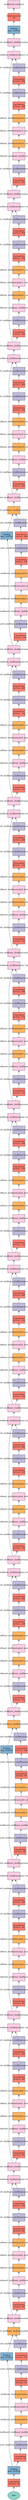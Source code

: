 digraph plot {
	data [label=data fillcolor="#8dd3c7" fixedsize=true height=0.8034 shape=oval style=filled width=1.3]
	shufflenet0_shufflenet_conv0_fwd [label="Convolution\n3x3/2x2, 24" fillcolor="#fb8072" fixedsize=true height=0.8034 shape=box style=filled width=1.3]
	shufflenet0_shufflenet_pool0_fwd [label="Pooling\nmax, 3x3/2x2" fillcolor="#80b1d3" fixedsize=true height=0.8034 shape=box style=filled width=1.3]
	shufflenet0_shufflenet_shufflenetunitb0_pool0_fwd [label="Pooling\navg, 3x3/2x2" fillcolor="#80b1d3" fixedsize=true height=0.8034 shape=box style=filled width=1.3]
	shufflenet0_shufflenet_shufflenetunitb0_conv0_fwd [label="Convolution\n1x1/1x1, 54" fillcolor="#fb8072" fixedsize=true height=0.8034 shape=box style=filled width=1.3]
	shufflenet0_shufflenet_shufflenetunitb0_batchnorm0_fwd [label=shufflenet0_shufflenet_shufflenetunitb0_batchnorm0_fwd fillcolor="#bebada" fixedsize=true height=0.8034 shape=box style=filled width=1.3]
	shufflenet0_shufflenet_shufflenetunitb0_relu0 [label=shufflenet0_shufflenet_shufflenetunitb0_relu0 fillcolor="#fccde5" fixedsize=true height=0.8034 shape=box style=filled width=1.3]
	shufflenet0_shufflenet_shufflenetunitb0_shuffle_channels0_reshape0 [label=shufflenet0_shufflenet_shufflenetunitb0_shuffle_channels0_reshape0 fillcolor="#fdb462" fixedsize=true height=0.8034 shape=box style=filled width=1.3]
	shufflenet0_shufflenet_shufflenetunitb0_shuffle_channels0_swapaxes0 [label=shufflenet0_shufflenet_shufflenetunitb0_shuffle_channels0_swapaxes0 fillcolor="#fccde5" fixedsize=true height=0.8034 shape=box style=filled width=1.3]
	shufflenet0_shufflenet_shufflenetunitb0_shuffle_channels0_reshape1 [label=shufflenet0_shufflenet_shufflenetunitb0_shuffle_channels0_reshape1 fillcolor="#fdb462" fixedsize=true height=0.8034 shape=box style=filled width=1.3]
	shufflenet0_shufflenet_shufflenetunitb0_conv1_fwd [label="Convolution\n3x3/2x2, 54" fillcolor="#fb8072" fixedsize=true height=0.8034 shape=box style=filled width=1.3]
	shufflenet0_shufflenet_shufflenetunitb0_batchnorm1_fwd [label=shufflenet0_shufflenet_shufflenetunitb0_batchnorm1_fwd fillcolor="#bebada" fixedsize=true height=0.8034 shape=box style=filled width=1.3]
	shufflenet0_shufflenet_shufflenetunitb0_conv2_fwd [label="Convolution\n1x1/1x1, 216" fillcolor="#fb8072" fixedsize=true height=0.8034 shape=box style=filled width=1.3]
	shufflenet0_shufflenet_shufflenetunitb0_batchnorm2_fwd [label=shufflenet0_shufflenet_shufflenetunitb0_batchnorm2_fwd fillcolor="#bebada" fixedsize=true height=0.8034 shape=box style=filled width=1.3]
	shufflenet0_shufflenet_shufflenetunitb0_concat0 [label=shufflenet0_shufflenet_shufflenetunitb0_concat0 fillcolor="#fdb462" fixedsize=true height=0.8034 shape=box style=filled width=1.3]
	shufflenet0_shufflenet_shufflenetunitb0_relu1 [label=shufflenet0_shufflenet_shufflenetunitb0_relu1 fillcolor="#fccde5" fixedsize=true height=0.8034 shape=box style=filled width=1.3]
	shufflenet0_shufflenet_shufflenetunita0_conv0_fwd [label="Convolution\n1x1/1x1, 60" fillcolor="#fb8072" fixedsize=true height=0.8034 shape=box style=filled width=1.3]
	shufflenet0_shufflenet_shufflenetunita0_batchnorm0_fwd [label=shufflenet0_shufflenet_shufflenetunita0_batchnorm0_fwd fillcolor="#bebada" fixedsize=true height=0.8034 shape=box style=filled width=1.3]
	shufflenet0_shufflenet_shufflenetunita0_relu0 [label=shufflenet0_shufflenet_shufflenetunita0_relu0 fillcolor="#fccde5" fixedsize=true height=0.8034 shape=box style=filled width=1.3]
	shufflenet0_shufflenet_shufflenetunita0_shuffle_channels0_reshape0 [label=shufflenet0_shufflenet_shufflenetunita0_shuffle_channels0_reshape0 fillcolor="#fdb462" fixedsize=true height=0.8034 shape=box style=filled width=1.3]
	shufflenet0_shufflenet_shufflenetunita0_shuffle_channels0_swapaxes0 [label=shufflenet0_shufflenet_shufflenetunita0_shuffle_channels0_swapaxes0 fillcolor="#fccde5" fixedsize=true height=0.8034 shape=box style=filled width=1.3]
	shufflenet0_shufflenet_shufflenetunita0_shuffle_channels0_reshape1 [label=shufflenet0_shufflenet_shufflenetunita0_shuffle_channels0_reshape1 fillcolor="#fdb462" fixedsize=true height=0.8034 shape=box style=filled width=1.3]
	shufflenet0_shufflenet_shufflenetunita0_conv1_fwd [label="Convolution\n3x3/1x1, 60" fillcolor="#fb8072" fixedsize=true height=0.8034 shape=box style=filled width=1.3]
	shufflenet0_shufflenet_shufflenetunita0_batchnorm1_fwd [label=shufflenet0_shufflenet_shufflenetunita0_batchnorm1_fwd fillcolor="#bebada" fixedsize=true height=0.8034 shape=box style=filled width=1.3]
	shufflenet0_shufflenet_shufflenetunita0_conv2_fwd [label="Convolution\n1x1/1x1, 240" fillcolor="#fb8072" fixedsize=true height=0.8034 shape=box style=filled width=1.3]
	shufflenet0_shufflenet_shufflenetunita0_batchnorm2_fwd [label=shufflenet0_shufflenet_shufflenetunita0_batchnorm2_fwd fillcolor="#bebada" fixedsize=true height=0.8034 shape=box style=filled width=1.3]
	shufflenet0_shufflenet_shufflenetunita0_elemwise_add0 [label=shufflenet0_shufflenet_shufflenetunita0_elemwise_add0 fillcolor="#fccde5" fixedsize=true height=0.8034 shape=box style=filled width=1.3]
	shufflenet0_shufflenet_shufflenetunita0_relu1 [label=shufflenet0_shufflenet_shufflenetunita0_relu1 fillcolor="#fccde5" fixedsize=true height=0.8034 shape=box style=filled width=1.3]
	shufflenet0_shufflenet_shufflenetunita1_conv0_fwd [label="Convolution\n1x1/1x1, 60" fillcolor="#fb8072" fixedsize=true height=0.8034 shape=box style=filled width=1.3]
	shufflenet0_shufflenet_shufflenetunita1_batchnorm0_fwd [label=shufflenet0_shufflenet_shufflenetunita1_batchnorm0_fwd fillcolor="#bebada" fixedsize=true height=0.8034 shape=box style=filled width=1.3]
	shufflenet0_shufflenet_shufflenetunita1_relu0 [label=shufflenet0_shufflenet_shufflenetunita1_relu0 fillcolor="#fccde5" fixedsize=true height=0.8034 shape=box style=filled width=1.3]
	shufflenet0_shufflenet_shufflenetunita1_shuffle_channels0_reshape0 [label=shufflenet0_shufflenet_shufflenetunita1_shuffle_channels0_reshape0 fillcolor="#fdb462" fixedsize=true height=0.8034 shape=box style=filled width=1.3]
	shufflenet0_shufflenet_shufflenetunita1_shuffle_channels0_swapaxes0 [label=shufflenet0_shufflenet_shufflenetunita1_shuffle_channels0_swapaxes0 fillcolor="#fccde5" fixedsize=true height=0.8034 shape=box style=filled width=1.3]
	shufflenet0_shufflenet_shufflenetunita1_shuffle_channels0_reshape1 [label=shufflenet0_shufflenet_shufflenetunita1_shuffle_channels0_reshape1 fillcolor="#fdb462" fixedsize=true height=0.8034 shape=box style=filled width=1.3]
	shufflenet0_shufflenet_shufflenetunita1_conv1_fwd [label="Convolution\n3x3/1x1, 60" fillcolor="#fb8072" fixedsize=true height=0.8034 shape=box style=filled width=1.3]
	shufflenet0_shufflenet_shufflenetunita1_batchnorm1_fwd [label=shufflenet0_shufflenet_shufflenetunita1_batchnorm1_fwd fillcolor="#bebada" fixedsize=true height=0.8034 shape=box style=filled width=1.3]
	shufflenet0_shufflenet_shufflenetunita1_conv2_fwd [label="Convolution\n1x1/1x1, 240" fillcolor="#fb8072" fixedsize=true height=0.8034 shape=box style=filled width=1.3]
	shufflenet0_shufflenet_shufflenetunita1_batchnorm2_fwd [label=shufflenet0_shufflenet_shufflenetunita1_batchnorm2_fwd fillcolor="#bebada" fixedsize=true height=0.8034 shape=box style=filled width=1.3]
	shufflenet0_shufflenet_shufflenetunita1_elemwise_add0 [label=shufflenet0_shufflenet_shufflenetunita1_elemwise_add0 fillcolor="#fccde5" fixedsize=true height=0.8034 shape=box style=filled width=1.3]
	shufflenet0_shufflenet_shufflenetunita1_relu1 [label=shufflenet0_shufflenet_shufflenetunita1_relu1 fillcolor="#fccde5" fixedsize=true height=0.8034 shape=box style=filled width=1.3]
	shufflenet0_shufflenet_shufflenetunita2_conv0_fwd [label="Convolution\n1x1/1x1, 60" fillcolor="#fb8072" fixedsize=true height=0.8034 shape=box style=filled width=1.3]
	shufflenet0_shufflenet_shufflenetunita2_batchnorm0_fwd [label=shufflenet0_shufflenet_shufflenetunita2_batchnorm0_fwd fillcolor="#bebada" fixedsize=true height=0.8034 shape=box style=filled width=1.3]
	shufflenet0_shufflenet_shufflenetunita2_relu0 [label=shufflenet0_shufflenet_shufflenetunita2_relu0 fillcolor="#fccde5" fixedsize=true height=0.8034 shape=box style=filled width=1.3]
	shufflenet0_shufflenet_shufflenetunita2_shuffle_channels0_reshape0 [label=shufflenet0_shufflenet_shufflenetunita2_shuffle_channels0_reshape0 fillcolor="#fdb462" fixedsize=true height=0.8034 shape=box style=filled width=1.3]
	shufflenet0_shufflenet_shufflenetunita2_shuffle_channels0_swapaxes0 [label=shufflenet0_shufflenet_shufflenetunita2_shuffle_channels0_swapaxes0 fillcolor="#fccde5" fixedsize=true height=0.8034 shape=box style=filled width=1.3]
	shufflenet0_shufflenet_shufflenetunita2_shuffle_channels0_reshape1 [label=shufflenet0_shufflenet_shufflenetunita2_shuffle_channels0_reshape1 fillcolor="#fdb462" fixedsize=true height=0.8034 shape=box style=filled width=1.3]
	shufflenet0_shufflenet_shufflenetunita2_conv1_fwd [label="Convolution\n3x3/1x1, 60" fillcolor="#fb8072" fixedsize=true height=0.8034 shape=box style=filled width=1.3]
	shufflenet0_shufflenet_shufflenetunita2_batchnorm1_fwd [label=shufflenet0_shufflenet_shufflenetunita2_batchnorm1_fwd fillcolor="#bebada" fixedsize=true height=0.8034 shape=box style=filled width=1.3]
	shufflenet0_shufflenet_shufflenetunita2_conv2_fwd [label="Convolution\n1x1/1x1, 240" fillcolor="#fb8072" fixedsize=true height=0.8034 shape=box style=filled width=1.3]
	shufflenet0_shufflenet_shufflenetunita2_batchnorm2_fwd [label=shufflenet0_shufflenet_shufflenetunita2_batchnorm2_fwd fillcolor="#bebada" fixedsize=true height=0.8034 shape=box style=filled width=1.3]
	shufflenet0_shufflenet_shufflenetunita2_elemwise_add0 [label=shufflenet0_shufflenet_shufflenetunita2_elemwise_add0 fillcolor="#fccde5" fixedsize=true height=0.8034 shape=box style=filled width=1.3]
	shufflenet0_shufflenet_shufflenetunita2_relu1 [label=shufflenet0_shufflenet_shufflenetunita2_relu1 fillcolor="#fccde5" fixedsize=true height=0.8034 shape=box style=filled width=1.3]
	shufflenet0_shufflenet_shufflenetunitb1_pool0_fwd [label="Pooling\navg, 3x3/2x2" fillcolor="#80b1d3" fixedsize=true height=0.8034 shape=box style=filled width=1.3]
	shufflenet0_shufflenet_shufflenetunitb1_conv0_fwd [label="Convolution\n1x1/1x1, 60" fillcolor="#fb8072" fixedsize=true height=0.8034 shape=box style=filled width=1.3]
	shufflenet0_shufflenet_shufflenetunitb1_batchnorm0_fwd [label=shufflenet0_shufflenet_shufflenetunitb1_batchnorm0_fwd fillcolor="#bebada" fixedsize=true height=0.8034 shape=box style=filled width=1.3]
	shufflenet0_shufflenet_shufflenetunitb1_relu0 [label=shufflenet0_shufflenet_shufflenetunitb1_relu0 fillcolor="#fccde5" fixedsize=true height=0.8034 shape=box style=filled width=1.3]
	shufflenet0_shufflenet_shufflenetunitb1_shuffle_channels0_reshape0 [label=shufflenet0_shufflenet_shufflenetunitb1_shuffle_channels0_reshape0 fillcolor="#fdb462" fixedsize=true height=0.8034 shape=box style=filled width=1.3]
	shufflenet0_shufflenet_shufflenetunitb1_shuffle_channels0_swapaxes0 [label=shufflenet0_shufflenet_shufflenetunitb1_shuffle_channels0_swapaxes0 fillcolor="#fccde5" fixedsize=true height=0.8034 shape=box style=filled width=1.3]
	shufflenet0_shufflenet_shufflenetunitb1_shuffle_channels0_reshape1 [label=shufflenet0_shufflenet_shufflenetunitb1_shuffle_channels0_reshape1 fillcolor="#fdb462" fixedsize=true height=0.8034 shape=box style=filled width=1.3]
	shufflenet0_shufflenet_shufflenetunitb1_conv1_fwd [label="Convolution\n3x3/2x2, 60" fillcolor="#fb8072" fixedsize=true height=0.8034 shape=box style=filled width=1.3]
	shufflenet0_shufflenet_shufflenetunitb1_batchnorm1_fwd [label=shufflenet0_shufflenet_shufflenetunitb1_batchnorm1_fwd fillcolor="#bebada" fixedsize=true height=0.8034 shape=box style=filled width=1.3]
	shufflenet0_shufflenet_shufflenetunitb1_conv2_fwd [label="Convolution\n1x1/1x1, 240" fillcolor="#fb8072" fixedsize=true height=0.8034 shape=box style=filled width=1.3]
	shufflenet0_shufflenet_shufflenetunitb1_batchnorm2_fwd [label=shufflenet0_shufflenet_shufflenetunitb1_batchnorm2_fwd fillcolor="#bebada" fixedsize=true height=0.8034 shape=box style=filled width=1.3]
	shufflenet0_shufflenet_shufflenetunitb1_concat0 [label=shufflenet0_shufflenet_shufflenetunitb1_concat0 fillcolor="#fdb462" fixedsize=true height=0.8034 shape=box style=filled width=1.3]
	shufflenet0_shufflenet_shufflenetunitb1_relu1 [label=shufflenet0_shufflenet_shufflenetunitb1_relu1 fillcolor="#fccde5" fixedsize=true height=0.8034 shape=box style=filled width=1.3]
	shufflenet0_shufflenet_shufflenetunita3_conv0_fwd [label="Convolution\n1x1/1x1, 120" fillcolor="#fb8072" fixedsize=true height=0.8034 shape=box style=filled width=1.3]
	shufflenet0_shufflenet_shufflenetunita3_batchnorm0_fwd [label=shufflenet0_shufflenet_shufflenetunita3_batchnorm0_fwd fillcolor="#bebada" fixedsize=true height=0.8034 shape=box style=filled width=1.3]
	shufflenet0_shufflenet_shufflenetunita3_relu0 [label=shufflenet0_shufflenet_shufflenetunita3_relu0 fillcolor="#fccde5" fixedsize=true height=0.8034 shape=box style=filled width=1.3]
	shufflenet0_shufflenet_shufflenetunita3_shuffle_channels0_reshape0 [label=shufflenet0_shufflenet_shufflenetunita3_shuffle_channels0_reshape0 fillcolor="#fdb462" fixedsize=true height=0.8034 shape=box style=filled width=1.3]
	shufflenet0_shufflenet_shufflenetunita3_shuffle_channels0_swapaxes0 [label=shufflenet0_shufflenet_shufflenetunita3_shuffle_channels0_swapaxes0 fillcolor="#fccde5" fixedsize=true height=0.8034 shape=box style=filled width=1.3]
	shufflenet0_shufflenet_shufflenetunita3_shuffle_channels0_reshape1 [label=shufflenet0_shufflenet_shufflenetunita3_shuffle_channels0_reshape1 fillcolor="#fdb462" fixedsize=true height=0.8034 shape=box style=filled width=1.3]
	shufflenet0_shufflenet_shufflenetunita3_conv1_fwd [label="Convolution\n3x3/1x1, 120" fillcolor="#fb8072" fixedsize=true height=0.8034 shape=box style=filled width=1.3]
	shufflenet0_shufflenet_shufflenetunita3_batchnorm1_fwd [label=shufflenet0_shufflenet_shufflenetunita3_batchnorm1_fwd fillcolor="#bebada" fixedsize=true height=0.8034 shape=box style=filled width=1.3]
	shufflenet0_shufflenet_shufflenetunita3_conv2_fwd [label="Convolution\n1x1/1x1, 480" fillcolor="#fb8072" fixedsize=true height=0.8034 shape=box style=filled width=1.3]
	shufflenet0_shufflenet_shufflenetunita3_batchnorm2_fwd [label=shufflenet0_shufflenet_shufflenetunita3_batchnorm2_fwd fillcolor="#bebada" fixedsize=true height=0.8034 shape=box style=filled width=1.3]
	shufflenet0_shufflenet_shufflenetunita3_elemwise_add0 [label=shufflenet0_shufflenet_shufflenetunita3_elemwise_add0 fillcolor="#fccde5" fixedsize=true height=0.8034 shape=box style=filled width=1.3]
	shufflenet0_shufflenet_shufflenetunita3_relu1 [label=shufflenet0_shufflenet_shufflenetunita3_relu1 fillcolor="#fccde5" fixedsize=true height=0.8034 shape=box style=filled width=1.3]
	shufflenet0_shufflenet_shufflenetunita4_conv0_fwd [label="Convolution\n1x1/1x1, 120" fillcolor="#fb8072" fixedsize=true height=0.8034 shape=box style=filled width=1.3]
	shufflenet0_shufflenet_shufflenetunita4_batchnorm0_fwd [label=shufflenet0_shufflenet_shufflenetunita4_batchnorm0_fwd fillcolor="#bebada" fixedsize=true height=0.8034 shape=box style=filled width=1.3]
	shufflenet0_shufflenet_shufflenetunita4_relu0 [label=shufflenet0_shufflenet_shufflenetunita4_relu0 fillcolor="#fccde5" fixedsize=true height=0.8034 shape=box style=filled width=1.3]
	shufflenet0_shufflenet_shufflenetunita4_shuffle_channels0_reshape0 [label=shufflenet0_shufflenet_shufflenetunita4_shuffle_channels0_reshape0 fillcolor="#fdb462" fixedsize=true height=0.8034 shape=box style=filled width=1.3]
	shufflenet0_shufflenet_shufflenetunita4_shuffle_channels0_swapaxes0 [label=shufflenet0_shufflenet_shufflenetunita4_shuffle_channels0_swapaxes0 fillcolor="#fccde5" fixedsize=true height=0.8034 shape=box style=filled width=1.3]
	shufflenet0_shufflenet_shufflenetunita4_shuffle_channels0_reshape1 [label=shufflenet0_shufflenet_shufflenetunita4_shuffle_channels0_reshape1 fillcolor="#fdb462" fixedsize=true height=0.8034 shape=box style=filled width=1.3]
	shufflenet0_shufflenet_shufflenetunita4_conv1_fwd [label="Convolution\n3x3/1x1, 120" fillcolor="#fb8072" fixedsize=true height=0.8034 shape=box style=filled width=1.3]
	shufflenet0_shufflenet_shufflenetunita4_batchnorm1_fwd [label=shufflenet0_shufflenet_shufflenetunita4_batchnorm1_fwd fillcolor="#bebada" fixedsize=true height=0.8034 shape=box style=filled width=1.3]
	shufflenet0_shufflenet_shufflenetunita4_conv2_fwd [label="Convolution\n1x1/1x1, 480" fillcolor="#fb8072" fixedsize=true height=0.8034 shape=box style=filled width=1.3]
	shufflenet0_shufflenet_shufflenetunita4_batchnorm2_fwd [label=shufflenet0_shufflenet_shufflenetunita4_batchnorm2_fwd fillcolor="#bebada" fixedsize=true height=0.8034 shape=box style=filled width=1.3]
	shufflenet0_shufflenet_shufflenetunita4_elemwise_add0 [label=shufflenet0_shufflenet_shufflenetunita4_elemwise_add0 fillcolor="#fccde5" fixedsize=true height=0.8034 shape=box style=filled width=1.3]
	shufflenet0_shufflenet_shufflenetunita4_relu1 [label=shufflenet0_shufflenet_shufflenetunita4_relu1 fillcolor="#fccde5" fixedsize=true height=0.8034 shape=box style=filled width=1.3]
	shufflenet0_shufflenet_shufflenetunita5_conv0_fwd [label="Convolution\n1x1/1x1, 120" fillcolor="#fb8072" fixedsize=true height=0.8034 shape=box style=filled width=1.3]
	shufflenet0_shufflenet_shufflenetunita5_batchnorm0_fwd [label=shufflenet0_shufflenet_shufflenetunita5_batchnorm0_fwd fillcolor="#bebada" fixedsize=true height=0.8034 shape=box style=filled width=1.3]
	shufflenet0_shufflenet_shufflenetunita5_relu0 [label=shufflenet0_shufflenet_shufflenetunita5_relu0 fillcolor="#fccde5" fixedsize=true height=0.8034 shape=box style=filled width=1.3]
	shufflenet0_shufflenet_shufflenetunita5_shuffle_channels0_reshape0 [label=shufflenet0_shufflenet_shufflenetunita5_shuffle_channels0_reshape0 fillcolor="#fdb462" fixedsize=true height=0.8034 shape=box style=filled width=1.3]
	shufflenet0_shufflenet_shufflenetunita5_shuffle_channels0_swapaxes0 [label=shufflenet0_shufflenet_shufflenetunita5_shuffle_channels0_swapaxes0 fillcolor="#fccde5" fixedsize=true height=0.8034 shape=box style=filled width=1.3]
	shufflenet0_shufflenet_shufflenetunita5_shuffle_channels0_reshape1 [label=shufflenet0_shufflenet_shufflenetunita5_shuffle_channels0_reshape1 fillcolor="#fdb462" fixedsize=true height=0.8034 shape=box style=filled width=1.3]
	shufflenet0_shufflenet_shufflenetunita5_conv1_fwd [label="Convolution\n3x3/1x1, 120" fillcolor="#fb8072" fixedsize=true height=0.8034 shape=box style=filled width=1.3]
	shufflenet0_shufflenet_shufflenetunita5_batchnorm1_fwd [label=shufflenet0_shufflenet_shufflenetunita5_batchnorm1_fwd fillcolor="#bebada" fixedsize=true height=0.8034 shape=box style=filled width=1.3]
	shufflenet0_shufflenet_shufflenetunita5_conv2_fwd [label="Convolution\n1x1/1x1, 480" fillcolor="#fb8072" fixedsize=true height=0.8034 shape=box style=filled width=1.3]
	shufflenet0_shufflenet_shufflenetunita5_batchnorm2_fwd [label=shufflenet0_shufflenet_shufflenetunita5_batchnorm2_fwd fillcolor="#bebada" fixedsize=true height=0.8034 shape=box style=filled width=1.3]
	shufflenet0_shufflenet_shufflenetunita5_elemwise_add0 [label=shufflenet0_shufflenet_shufflenetunita5_elemwise_add0 fillcolor="#fccde5" fixedsize=true height=0.8034 shape=box style=filled width=1.3]
	shufflenet0_shufflenet_shufflenetunita5_relu1 [label=shufflenet0_shufflenet_shufflenetunita5_relu1 fillcolor="#fccde5" fixedsize=true height=0.8034 shape=box style=filled width=1.3]
	shufflenet0_shufflenet_shufflenetunita6_conv0_fwd [label="Convolution\n1x1/1x1, 120" fillcolor="#fb8072" fixedsize=true height=0.8034 shape=box style=filled width=1.3]
	shufflenet0_shufflenet_shufflenetunita6_batchnorm0_fwd [label=shufflenet0_shufflenet_shufflenetunita6_batchnorm0_fwd fillcolor="#bebada" fixedsize=true height=0.8034 shape=box style=filled width=1.3]
	shufflenet0_shufflenet_shufflenetunita6_relu0 [label=shufflenet0_shufflenet_shufflenetunita6_relu0 fillcolor="#fccde5" fixedsize=true height=0.8034 shape=box style=filled width=1.3]
	shufflenet0_shufflenet_shufflenetunita6_shuffle_channels0_reshape0 [label=shufflenet0_shufflenet_shufflenetunita6_shuffle_channels0_reshape0 fillcolor="#fdb462" fixedsize=true height=0.8034 shape=box style=filled width=1.3]
	shufflenet0_shufflenet_shufflenetunita6_shuffle_channels0_swapaxes0 [label=shufflenet0_shufflenet_shufflenetunita6_shuffle_channels0_swapaxes0 fillcolor="#fccde5" fixedsize=true height=0.8034 shape=box style=filled width=1.3]
	shufflenet0_shufflenet_shufflenetunita6_shuffle_channels0_reshape1 [label=shufflenet0_shufflenet_shufflenetunita6_shuffle_channels0_reshape1 fillcolor="#fdb462" fixedsize=true height=0.8034 shape=box style=filled width=1.3]
	shufflenet0_shufflenet_shufflenetunita6_conv1_fwd [label="Convolution\n3x3/1x1, 120" fillcolor="#fb8072" fixedsize=true height=0.8034 shape=box style=filled width=1.3]
	shufflenet0_shufflenet_shufflenetunita6_batchnorm1_fwd [label=shufflenet0_shufflenet_shufflenetunita6_batchnorm1_fwd fillcolor="#bebada" fixedsize=true height=0.8034 shape=box style=filled width=1.3]
	shufflenet0_shufflenet_shufflenetunita6_conv2_fwd [label="Convolution\n1x1/1x1, 480" fillcolor="#fb8072" fixedsize=true height=0.8034 shape=box style=filled width=1.3]
	shufflenet0_shufflenet_shufflenetunita6_batchnorm2_fwd [label=shufflenet0_shufflenet_shufflenetunita6_batchnorm2_fwd fillcolor="#bebada" fixedsize=true height=0.8034 shape=box style=filled width=1.3]
	shufflenet0_shufflenet_shufflenetunita6_elemwise_add0 [label=shufflenet0_shufflenet_shufflenetunita6_elemwise_add0 fillcolor="#fccde5" fixedsize=true height=0.8034 shape=box style=filled width=1.3]
	shufflenet0_shufflenet_shufflenetunita6_relu1 [label=shufflenet0_shufflenet_shufflenetunita6_relu1 fillcolor="#fccde5" fixedsize=true height=0.8034 shape=box style=filled width=1.3]
	shufflenet0_shufflenet_shufflenetunita7_conv0_fwd [label="Convolution\n1x1/1x1, 120" fillcolor="#fb8072" fixedsize=true height=0.8034 shape=box style=filled width=1.3]
	shufflenet0_shufflenet_shufflenetunita7_batchnorm0_fwd [label=shufflenet0_shufflenet_shufflenetunita7_batchnorm0_fwd fillcolor="#bebada" fixedsize=true height=0.8034 shape=box style=filled width=1.3]
	shufflenet0_shufflenet_shufflenetunita7_relu0 [label=shufflenet0_shufflenet_shufflenetunita7_relu0 fillcolor="#fccde5" fixedsize=true height=0.8034 shape=box style=filled width=1.3]
	shufflenet0_shufflenet_shufflenetunita7_shuffle_channels0_reshape0 [label=shufflenet0_shufflenet_shufflenetunita7_shuffle_channels0_reshape0 fillcolor="#fdb462" fixedsize=true height=0.8034 shape=box style=filled width=1.3]
	shufflenet0_shufflenet_shufflenetunita7_shuffle_channels0_swapaxes0 [label=shufflenet0_shufflenet_shufflenetunita7_shuffle_channels0_swapaxes0 fillcolor="#fccde5" fixedsize=true height=0.8034 shape=box style=filled width=1.3]
	shufflenet0_shufflenet_shufflenetunita7_shuffle_channels0_reshape1 [label=shufflenet0_shufflenet_shufflenetunita7_shuffle_channels0_reshape1 fillcolor="#fdb462" fixedsize=true height=0.8034 shape=box style=filled width=1.3]
	shufflenet0_shufflenet_shufflenetunita7_conv1_fwd [label="Convolution\n3x3/1x1, 120" fillcolor="#fb8072" fixedsize=true height=0.8034 shape=box style=filled width=1.3]
	shufflenet0_shufflenet_shufflenetunita7_batchnorm1_fwd [label=shufflenet0_shufflenet_shufflenetunita7_batchnorm1_fwd fillcolor="#bebada" fixedsize=true height=0.8034 shape=box style=filled width=1.3]
	shufflenet0_shufflenet_shufflenetunita7_conv2_fwd [label="Convolution\n1x1/1x1, 480" fillcolor="#fb8072" fixedsize=true height=0.8034 shape=box style=filled width=1.3]
	shufflenet0_shufflenet_shufflenetunita7_batchnorm2_fwd [label=shufflenet0_shufflenet_shufflenetunita7_batchnorm2_fwd fillcolor="#bebada" fixedsize=true height=0.8034 shape=box style=filled width=1.3]
	shufflenet0_shufflenet_shufflenetunita7_elemwise_add0 [label=shufflenet0_shufflenet_shufflenetunita7_elemwise_add0 fillcolor="#fccde5" fixedsize=true height=0.8034 shape=box style=filled width=1.3]
	shufflenet0_shufflenet_shufflenetunita7_relu1 [label=shufflenet0_shufflenet_shufflenetunita7_relu1 fillcolor="#fccde5" fixedsize=true height=0.8034 shape=box style=filled width=1.3]
	shufflenet0_shufflenet_shufflenetunita8_conv0_fwd [label="Convolution\n1x1/1x1, 120" fillcolor="#fb8072" fixedsize=true height=0.8034 shape=box style=filled width=1.3]
	shufflenet0_shufflenet_shufflenetunita8_batchnorm0_fwd [label=shufflenet0_shufflenet_shufflenetunita8_batchnorm0_fwd fillcolor="#bebada" fixedsize=true height=0.8034 shape=box style=filled width=1.3]
	shufflenet0_shufflenet_shufflenetunita8_relu0 [label=shufflenet0_shufflenet_shufflenetunita8_relu0 fillcolor="#fccde5" fixedsize=true height=0.8034 shape=box style=filled width=1.3]
	shufflenet0_shufflenet_shufflenetunita8_shuffle_channels0_reshape0 [label=shufflenet0_shufflenet_shufflenetunita8_shuffle_channels0_reshape0 fillcolor="#fdb462" fixedsize=true height=0.8034 shape=box style=filled width=1.3]
	shufflenet0_shufflenet_shufflenetunita8_shuffle_channels0_swapaxes0 [label=shufflenet0_shufflenet_shufflenetunita8_shuffle_channels0_swapaxes0 fillcolor="#fccde5" fixedsize=true height=0.8034 shape=box style=filled width=1.3]
	shufflenet0_shufflenet_shufflenetunita8_shuffle_channels0_reshape1 [label=shufflenet0_shufflenet_shufflenetunita8_shuffle_channels0_reshape1 fillcolor="#fdb462" fixedsize=true height=0.8034 shape=box style=filled width=1.3]
	shufflenet0_shufflenet_shufflenetunita8_conv1_fwd [label="Convolution\n3x3/1x1, 120" fillcolor="#fb8072" fixedsize=true height=0.8034 shape=box style=filled width=1.3]
	shufflenet0_shufflenet_shufflenetunita8_batchnorm1_fwd [label=shufflenet0_shufflenet_shufflenetunita8_batchnorm1_fwd fillcolor="#bebada" fixedsize=true height=0.8034 shape=box style=filled width=1.3]
	shufflenet0_shufflenet_shufflenetunita8_conv2_fwd [label="Convolution\n1x1/1x1, 480" fillcolor="#fb8072" fixedsize=true height=0.8034 shape=box style=filled width=1.3]
	shufflenet0_shufflenet_shufflenetunita8_batchnorm2_fwd [label=shufflenet0_shufflenet_shufflenetunita8_batchnorm2_fwd fillcolor="#bebada" fixedsize=true height=0.8034 shape=box style=filled width=1.3]
	shufflenet0_shufflenet_shufflenetunita8_elemwise_add0 [label=shufflenet0_shufflenet_shufflenetunita8_elemwise_add0 fillcolor="#fccde5" fixedsize=true height=0.8034 shape=box style=filled width=1.3]
	shufflenet0_shufflenet_shufflenetunita8_relu1 [label=shufflenet0_shufflenet_shufflenetunita8_relu1 fillcolor="#fccde5" fixedsize=true height=0.8034 shape=box style=filled width=1.3]
	shufflenet0_shufflenet_shufflenetunita9_conv0_fwd [label="Convolution\n1x1/1x1, 120" fillcolor="#fb8072" fixedsize=true height=0.8034 shape=box style=filled width=1.3]
	shufflenet0_shufflenet_shufflenetunita9_batchnorm0_fwd [label=shufflenet0_shufflenet_shufflenetunita9_batchnorm0_fwd fillcolor="#bebada" fixedsize=true height=0.8034 shape=box style=filled width=1.3]
	shufflenet0_shufflenet_shufflenetunita9_relu0 [label=shufflenet0_shufflenet_shufflenetunita9_relu0 fillcolor="#fccde5" fixedsize=true height=0.8034 shape=box style=filled width=1.3]
	shufflenet0_shufflenet_shufflenetunita9_shuffle_channels0_reshape0 [label=shufflenet0_shufflenet_shufflenetunita9_shuffle_channels0_reshape0 fillcolor="#fdb462" fixedsize=true height=0.8034 shape=box style=filled width=1.3]
	shufflenet0_shufflenet_shufflenetunita9_shuffle_channels0_swapaxes0 [label=shufflenet0_shufflenet_shufflenetunita9_shuffle_channels0_swapaxes0 fillcolor="#fccde5" fixedsize=true height=0.8034 shape=box style=filled width=1.3]
	shufflenet0_shufflenet_shufflenetunita9_shuffle_channels0_reshape1 [label=shufflenet0_shufflenet_shufflenetunita9_shuffle_channels0_reshape1 fillcolor="#fdb462" fixedsize=true height=0.8034 shape=box style=filled width=1.3]
	shufflenet0_shufflenet_shufflenetunita9_conv1_fwd [label="Convolution\n3x3/1x1, 120" fillcolor="#fb8072" fixedsize=true height=0.8034 shape=box style=filled width=1.3]
	shufflenet0_shufflenet_shufflenetunita9_batchnorm1_fwd [label=shufflenet0_shufflenet_shufflenetunita9_batchnorm1_fwd fillcolor="#bebada" fixedsize=true height=0.8034 shape=box style=filled width=1.3]
	shufflenet0_shufflenet_shufflenetunita9_conv2_fwd [label="Convolution\n1x1/1x1, 480" fillcolor="#fb8072" fixedsize=true height=0.8034 shape=box style=filled width=1.3]
	shufflenet0_shufflenet_shufflenetunita9_batchnorm2_fwd [label=shufflenet0_shufflenet_shufflenetunita9_batchnorm2_fwd fillcolor="#bebada" fixedsize=true height=0.8034 shape=box style=filled width=1.3]
	shufflenet0_shufflenet_shufflenetunita9_elemwise_add0 [label=shufflenet0_shufflenet_shufflenetunita9_elemwise_add0 fillcolor="#fccde5" fixedsize=true height=0.8034 shape=box style=filled width=1.3]
	shufflenet0_shufflenet_shufflenetunita9_relu1 [label=shufflenet0_shufflenet_shufflenetunita9_relu1 fillcolor="#fccde5" fixedsize=true height=0.8034 shape=box style=filled width=1.3]
	shufflenet0_shufflenet_shufflenetunitb2_pool0_fwd [label="Pooling\navg, 3x3/2x2" fillcolor="#80b1d3" fixedsize=true height=0.8034 shape=box style=filled width=1.3]
	shufflenet0_shufflenet_shufflenetunitb2_conv0_fwd [label="Convolution\n1x1/1x1, 120" fillcolor="#fb8072" fixedsize=true height=0.8034 shape=box style=filled width=1.3]
	shufflenet0_shufflenet_shufflenetunitb2_batchnorm0_fwd [label=shufflenet0_shufflenet_shufflenetunitb2_batchnorm0_fwd fillcolor="#bebada" fixedsize=true height=0.8034 shape=box style=filled width=1.3]
	shufflenet0_shufflenet_shufflenetunitb2_relu0 [label=shufflenet0_shufflenet_shufflenetunitb2_relu0 fillcolor="#fccde5" fixedsize=true height=0.8034 shape=box style=filled width=1.3]
	shufflenet0_shufflenet_shufflenetunitb2_shuffle_channels0_reshape0 [label=shufflenet0_shufflenet_shufflenetunitb2_shuffle_channels0_reshape0 fillcolor="#fdb462" fixedsize=true height=0.8034 shape=box style=filled width=1.3]
	shufflenet0_shufflenet_shufflenetunitb2_shuffle_channels0_swapaxes0 [label=shufflenet0_shufflenet_shufflenetunitb2_shuffle_channels0_swapaxes0 fillcolor="#fccde5" fixedsize=true height=0.8034 shape=box style=filled width=1.3]
	shufflenet0_shufflenet_shufflenetunitb2_shuffle_channels0_reshape1 [label=shufflenet0_shufflenet_shufflenetunitb2_shuffle_channels0_reshape1 fillcolor="#fdb462" fixedsize=true height=0.8034 shape=box style=filled width=1.3]
	shufflenet0_shufflenet_shufflenetunitb2_conv1_fwd [label="Convolution\n3x3/2x2, 120" fillcolor="#fb8072" fixedsize=true height=0.8034 shape=box style=filled width=1.3]
	shufflenet0_shufflenet_shufflenetunitb2_batchnorm1_fwd [label=shufflenet0_shufflenet_shufflenetunitb2_batchnorm1_fwd fillcolor="#bebada" fixedsize=true height=0.8034 shape=box style=filled width=1.3]
	shufflenet0_shufflenet_shufflenetunitb2_conv2_fwd [label="Convolution\n1x1/1x1, 480" fillcolor="#fb8072" fixedsize=true height=0.8034 shape=box style=filled width=1.3]
	shufflenet0_shufflenet_shufflenetunitb2_batchnorm2_fwd [label=shufflenet0_shufflenet_shufflenetunitb2_batchnorm2_fwd fillcolor="#bebada" fixedsize=true height=0.8034 shape=box style=filled width=1.3]
	shufflenet0_shufflenet_shufflenetunitb2_concat0 [label=shufflenet0_shufflenet_shufflenetunitb2_concat0 fillcolor="#fdb462" fixedsize=true height=0.8034 shape=box style=filled width=1.3]
	shufflenet0_shufflenet_shufflenetunitb2_relu1 [label=shufflenet0_shufflenet_shufflenetunitb2_relu1 fillcolor="#fccde5" fixedsize=true height=0.8034 shape=box style=filled width=1.3]
	shufflenet0_shufflenet_shufflenetunita10_conv0_fwd [label="Convolution\n1x1/1x1, 240" fillcolor="#fb8072" fixedsize=true height=0.8034 shape=box style=filled width=1.3]
	shufflenet0_shufflenet_shufflenetunita10_batchnorm0_fwd [label=shufflenet0_shufflenet_shufflenetunita10_batchnorm0_fwd fillcolor="#bebada" fixedsize=true height=0.8034 shape=box style=filled width=1.3]
	shufflenet0_shufflenet_shufflenetunita10_relu0 [label=shufflenet0_shufflenet_shufflenetunita10_relu0 fillcolor="#fccde5" fixedsize=true height=0.8034 shape=box style=filled width=1.3]
	shufflenet0_shufflenet_shufflenetunita10_shuffle_channels0_reshape0 [label=shufflenet0_shufflenet_shufflenetunita10_shuffle_channels0_reshape0 fillcolor="#fdb462" fixedsize=true height=0.8034 shape=box style=filled width=1.3]
	shufflenet0_shufflenet_shufflenetunita10_shuffle_channels0_swapaxes0 [label=shufflenet0_shufflenet_shufflenetunita10_shuffle_channels0_swapaxes0 fillcolor="#fccde5" fixedsize=true height=0.8034 shape=box style=filled width=1.3]
	shufflenet0_shufflenet_shufflenetunita10_shuffle_channels0_reshape1 [label=shufflenet0_shufflenet_shufflenetunita10_shuffle_channels0_reshape1 fillcolor="#fdb462" fixedsize=true height=0.8034 shape=box style=filled width=1.3]
	shufflenet0_shufflenet_shufflenetunita10_conv1_fwd [label="Convolution\n3x3/1x1, 240" fillcolor="#fb8072" fixedsize=true height=0.8034 shape=box style=filled width=1.3]
	shufflenet0_shufflenet_shufflenetunita10_batchnorm1_fwd [label=shufflenet0_shufflenet_shufflenetunita10_batchnorm1_fwd fillcolor="#bebada" fixedsize=true height=0.8034 shape=box style=filled width=1.3]
	shufflenet0_shufflenet_shufflenetunita10_conv2_fwd [label="Convolution\n1x1/1x1, 960" fillcolor="#fb8072" fixedsize=true height=0.8034 shape=box style=filled width=1.3]
	shufflenet0_shufflenet_shufflenetunita10_batchnorm2_fwd [label=shufflenet0_shufflenet_shufflenetunita10_batchnorm2_fwd fillcolor="#bebada" fixedsize=true height=0.8034 shape=box style=filled width=1.3]
	shufflenet0_shufflenet_shufflenetunita10_elemwise_add0 [label=shufflenet0_shufflenet_shufflenetunita10_elemwise_add0 fillcolor="#fccde5" fixedsize=true height=0.8034 shape=box style=filled width=1.3]
	shufflenet0_shufflenet_shufflenetunita10_relu1 [label=shufflenet0_shufflenet_shufflenetunita10_relu1 fillcolor="#fccde5" fixedsize=true height=0.8034 shape=box style=filled width=1.3]
	shufflenet0_shufflenet_shufflenetunita11_conv0_fwd [label="Convolution\n1x1/1x1, 240" fillcolor="#fb8072" fixedsize=true height=0.8034 shape=box style=filled width=1.3]
	shufflenet0_shufflenet_shufflenetunita11_batchnorm0_fwd [label=shufflenet0_shufflenet_shufflenetunita11_batchnorm0_fwd fillcolor="#bebada" fixedsize=true height=0.8034 shape=box style=filled width=1.3]
	shufflenet0_shufflenet_shufflenetunita11_relu0 [label=shufflenet0_shufflenet_shufflenetunita11_relu0 fillcolor="#fccde5" fixedsize=true height=0.8034 shape=box style=filled width=1.3]
	shufflenet0_shufflenet_shufflenetunita11_shuffle_channels0_reshape0 [label=shufflenet0_shufflenet_shufflenetunita11_shuffle_channels0_reshape0 fillcolor="#fdb462" fixedsize=true height=0.8034 shape=box style=filled width=1.3]
	shufflenet0_shufflenet_shufflenetunita11_shuffle_channels0_swapaxes0 [label=shufflenet0_shufflenet_shufflenetunita11_shuffle_channels0_swapaxes0 fillcolor="#fccde5" fixedsize=true height=0.8034 shape=box style=filled width=1.3]
	shufflenet0_shufflenet_shufflenetunita11_shuffle_channels0_reshape1 [label=shufflenet0_shufflenet_shufflenetunita11_shuffle_channels0_reshape1 fillcolor="#fdb462" fixedsize=true height=0.8034 shape=box style=filled width=1.3]
	shufflenet0_shufflenet_shufflenetunita11_conv1_fwd [label="Convolution\n3x3/1x1, 240" fillcolor="#fb8072" fixedsize=true height=0.8034 shape=box style=filled width=1.3]
	shufflenet0_shufflenet_shufflenetunita11_batchnorm1_fwd [label=shufflenet0_shufflenet_shufflenetunita11_batchnorm1_fwd fillcolor="#bebada" fixedsize=true height=0.8034 shape=box style=filled width=1.3]
	shufflenet0_shufflenet_shufflenetunita11_conv2_fwd [label="Convolution\n1x1/1x1, 960" fillcolor="#fb8072" fixedsize=true height=0.8034 shape=box style=filled width=1.3]
	shufflenet0_shufflenet_shufflenetunita11_batchnorm2_fwd [label=shufflenet0_shufflenet_shufflenetunita11_batchnorm2_fwd fillcolor="#bebada" fixedsize=true height=0.8034 shape=box style=filled width=1.3]
	shufflenet0_shufflenet_shufflenetunita11_elemwise_add0 [label=shufflenet0_shufflenet_shufflenetunita11_elemwise_add0 fillcolor="#fccde5" fixedsize=true height=0.8034 shape=box style=filled width=1.3]
	shufflenet0_shufflenet_shufflenetunita11_relu1 [label=shufflenet0_shufflenet_shufflenetunita11_relu1 fillcolor="#fccde5" fixedsize=true height=0.8034 shape=box style=filled width=1.3]
	shufflenet0_shufflenet_shufflenetunita12_conv0_fwd [label="Convolution\n1x1/1x1, 240" fillcolor="#fb8072" fixedsize=true height=0.8034 shape=box style=filled width=1.3]
	shufflenet0_shufflenet_shufflenetunita12_batchnorm0_fwd [label=shufflenet0_shufflenet_shufflenetunita12_batchnorm0_fwd fillcolor="#bebada" fixedsize=true height=0.8034 shape=box style=filled width=1.3]
	shufflenet0_shufflenet_shufflenetunita12_relu0 [label=shufflenet0_shufflenet_shufflenetunita12_relu0 fillcolor="#fccde5" fixedsize=true height=0.8034 shape=box style=filled width=1.3]
	shufflenet0_shufflenet_shufflenetunita12_shuffle_channels0_reshape0 [label=shufflenet0_shufflenet_shufflenetunita12_shuffle_channels0_reshape0 fillcolor="#fdb462" fixedsize=true height=0.8034 shape=box style=filled width=1.3]
	shufflenet0_shufflenet_shufflenetunita12_shuffle_channels0_swapaxes0 [label=shufflenet0_shufflenet_shufflenetunita12_shuffle_channels0_swapaxes0 fillcolor="#fccde5" fixedsize=true height=0.8034 shape=box style=filled width=1.3]
	shufflenet0_shufflenet_shufflenetunita12_shuffle_channels0_reshape1 [label=shufflenet0_shufflenet_shufflenetunita12_shuffle_channels0_reshape1 fillcolor="#fdb462" fixedsize=true height=0.8034 shape=box style=filled width=1.3]
	shufflenet0_shufflenet_shufflenetunita12_conv1_fwd [label="Convolution\n3x3/1x1, 240" fillcolor="#fb8072" fixedsize=true height=0.8034 shape=box style=filled width=1.3]
	shufflenet0_shufflenet_shufflenetunita12_batchnorm1_fwd [label=shufflenet0_shufflenet_shufflenetunita12_batchnorm1_fwd fillcolor="#bebada" fixedsize=true height=0.8034 shape=box style=filled width=1.3]
	shufflenet0_shufflenet_shufflenetunita12_conv2_fwd [label="Convolution\n1x1/1x1, 960" fillcolor="#fb8072" fixedsize=true height=0.8034 shape=box style=filled width=1.3]
	shufflenet0_shufflenet_shufflenetunita12_batchnorm2_fwd [label=shufflenet0_shufflenet_shufflenetunita12_batchnorm2_fwd fillcolor="#bebada" fixedsize=true height=0.8034 shape=box style=filled width=1.3]
	shufflenet0_shufflenet_shufflenetunita12_elemwise_add0 [label=shufflenet0_shufflenet_shufflenetunita12_elemwise_add0 fillcolor="#fccde5" fixedsize=true height=0.8034 shape=box style=filled width=1.3]
	shufflenet0_shufflenet_shufflenetunita12_relu1 [label=shufflenet0_shufflenet_shufflenetunita12_relu1 fillcolor="#fccde5" fixedsize=true height=0.8034 shape=box style=filled width=1.3]
	shufflenet0_shufflenet_pool1_fwd [label="Pooling\navg, 1x1/1x1" fillcolor="#80b1d3" fixedsize=true height=0.8034 shape=box style=filled width=1.3]
	shufflenet0_shufflenet_dense0_fwd [label="FullyConnected\n10" fillcolor="#fb8072" fixedsize=true height=0.8034 shape=box style=filled width=1.3]
	shufflenet0_softmax0 [label=shufflenet0_softmax0 fillcolor="#fccde5" fixedsize=true height=0.8034 shape=box style=filled width=1.3]
	shufflenet0_shufflenet_conv0_fwd -> data [arrowtail=open dir=back]
	shufflenet0_shufflenet_pool0_fwd -> shufflenet0_shufflenet_conv0_fwd [arrowtail=open dir=back]
	shufflenet0_shufflenet_shufflenetunitb0_pool0_fwd -> shufflenet0_shufflenet_pool0_fwd [arrowtail=open dir=back]
	shufflenet0_shufflenet_shufflenetunitb0_conv0_fwd -> shufflenet0_shufflenet_pool0_fwd [arrowtail=open dir=back]
	shufflenet0_shufflenet_shufflenetunitb0_batchnorm0_fwd -> shufflenet0_shufflenet_shufflenetunitb0_conv0_fwd [arrowtail=open dir=back]
	shufflenet0_shufflenet_shufflenetunitb0_relu0 -> shufflenet0_shufflenet_shufflenetunitb0_batchnorm0_fwd [arrowtail=open dir=back]
	shufflenet0_shufflenet_shufflenetunitb0_shuffle_channels0_reshape0 -> shufflenet0_shufflenet_shufflenetunitb0_relu0 [arrowtail=open dir=back]
	shufflenet0_shufflenet_shufflenetunitb0_shuffle_channels0_swapaxes0 -> shufflenet0_shufflenet_shufflenetunitb0_shuffle_channels0_reshape0 [arrowtail=open dir=back]
	shufflenet0_shufflenet_shufflenetunitb0_shuffle_channels0_reshape1 -> shufflenet0_shufflenet_shufflenetunitb0_shuffle_channels0_swapaxes0 [arrowtail=open dir=back]
	shufflenet0_shufflenet_shufflenetunitb0_conv1_fwd -> shufflenet0_shufflenet_shufflenetunitb0_shuffle_channels0_reshape1 [arrowtail=open dir=back]
	shufflenet0_shufflenet_shufflenetunitb0_batchnorm1_fwd -> shufflenet0_shufflenet_shufflenetunitb0_conv1_fwd [arrowtail=open dir=back]
	shufflenet0_shufflenet_shufflenetunitb0_conv2_fwd -> shufflenet0_shufflenet_shufflenetunitb0_batchnorm1_fwd [arrowtail=open dir=back]
	shufflenet0_shufflenet_shufflenetunitb0_batchnorm2_fwd -> shufflenet0_shufflenet_shufflenetunitb0_conv2_fwd [arrowtail=open dir=back]
	shufflenet0_shufflenet_shufflenetunitb0_concat0 -> shufflenet0_shufflenet_shufflenetunitb0_pool0_fwd [arrowtail=open dir=back]
	shufflenet0_shufflenet_shufflenetunitb0_concat0 -> shufflenet0_shufflenet_shufflenetunitb0_batchnorm2_fwd [arrowtail=open dir=back]
	shufflenet0_shufflenet_shufflenetunitb0_relu1 -> shufflenet0_shufflenet_shufflenetunitb0_concat0 [arrowtail=open dir=back]
	shufflenet0_shufflenet_shufflenetunita0_conv0_fwd -> shufflenet0_shufflenet_shufflenetunitb0_relu1 [arrowtail=open dir=back]
	shufflenet0_shufflenet_shufflenetunita0_batchnorm0_fwd -> shufflenet0_shufflenet_shufflenetunita0_conv0_fwd [arrowtail=open dir=back]
	shufflenet0_shufflenet_shufflenetunita0_relu0 -> shufflenet0_shufflenet_shufflenetunita0_batchnorm0_fwd [arrowtail=open dir=back]
	shufflenet0_shufflenet_shufflenetunita0_shuffle_channels0_reshape0 -> shufflenet0_shufflenet_shufflenetunita0_relu0 [arrowtail=open dir=back]
	shufflenet0_shufflenet_shufflenetunita0_shuffle_channels0_swapaxes0 -> shufflenet0_shufflenet_shufflenetunita0_shuffle_channels0_reshape0 [arrowtail=open dir=back]
	shufflenet0_shufflenet_shufflenetunita0_shuffle_channels0_reshape1 -> shufflenet0_shufflenet_shufflenetunita0_shuffle_channels0_swapaxes0 [arrowtail=open dir=back]
	shufflenet0_shufflenet_shufflenetunita0_conv1_fwd -> shufflenet0_shufflenet_shufflenetunita0_shuffle_channels0_reshape1 [arrowtail=open dir=back]
	shufflenet0_shufflenet_shufflenetunita0_batchnorm1_fwd -> shufflenet0_shufflenet_shufflenetunita0_conv1_fwd [arrowtail=open dir=back]
	shufflenet0_shufflenet_shufflenetunita0_conv2_fwd -> shufflenet0_shufflenet_shufflenetunita0_batchnorm1_fwd [arrowtail=open dir=back]
	shufflenet0_shufflenet_shufflenetunita0_batchnorm2_fwd -> shufflenet0_shufflenet_shufflenetunita0_conv2_fwd [arrowtail=open dir=back]
	shufflenet0_shufflenet_shufflenetunita0_elemwise_add0 -> shufflenet0_shufflenet_shufflenetunitb0_relu1 [arrowtail=open dir=back]
	shufflenet0_shufflenet_shufflenetunita0_elemwise_add0 -> shufflenet0_shufflenet_shufflenetunita0_batchnorm2_fwd [arrowtail=open dir=back]
	shufflenet0_shufflenet_shufflenetunita0_relu1 -> shufflenet0_shufflenet_shufflenetunita0_elemwise_add0 [arrowtail=open dir=back]
	shufflenet0_shufflenet_shufflenetunita1_conv0_fwd -> shufflenet0_shufflenet_shufflenetunita0_relu1 [arrowtail=open dir=back]
	shufflenet0_shufflenet_shufflenetunita1_batchnorm0_fwd -> shufflenet0_shufflenet_shufflenetunita1_conv0_fwd [arrowtail=open dir=back]
	shufflenet0_shufflenet_shufflenetunita1_relu0 -> shufflenet0_shufflenet_shufflenetunita1_batchnorm0_fwd [arrowtail=open dir=back]
	shufflenet0_shufflenet_shufflenetunita1_shuffle_channels0_reshape0 -> shufflenet0_shufflenet_shufflenetunita1_relu0 [arrowtail=open dir=back]
	shufflenet0_shufflenet_shufflenetunita1_shuffle_channels0_swapaxes0 -> shufflenet0_shufflenet_shufflenetunita1_shuffle_channels0_reshape0 [arrowtail=open dir=back]
	shufflenet0_shufflenet_shufflenetunita1_shuffle_channels0_reshape1 -> shufflenet0_shufflenet_shufflenetunita1_shuffle_channels0_swapaxes0 [arrowtail=open dir=back]
	shufflenet0_shufflenet_shufflenetunita1_conv1_fwd -> shufflenet0_shufflenet_shufflenetunita1_shuffle_channels0_reshape1 [arrowtail=open dir=back]
	shufflenet0_shufflenet_shufflenetunita1_batchnorm1_fwd -> shufflenet0_shufflenet_shufflenetunita1_conv1_fwd [arrowtail=open dir=back]
	shufflenet0_shufflenet_shufflenetunita1_conv2_fwd -> shufflenet0_shufflenet_shufflenetunita1_batchnorm1_fwd [arrowtail=open dir=back]
	shufflenet0_shufflenet_shufflenetunita1_batchnorm2_fwd -> shufflenet0_shufflenet_shufflenetunita1_conv2_fwd [arrowtail=open dir=back]
	shufflenet0_shufflenet_shufflenetunita1_elemwise_add0 -> shufflenet0_shufflenet_shufflenetunita0_relu1 [arrowtail=open dir=back]
	shufflenet0_shufflenet_shufflenetunita1_elemwise_add0 -> shufflenet0_shufflenet_shufflenetunita1_batchnorm2_fwd [arrowtail=open dir=back]
	shufflenet0_shufflenet_shufflenetunita1_relu1 -> shufflenet0_shufflenet_shufflenetunita1_elemwise_add0 [arrowtail=open dir=back]
	shufflenet0_shufflenet_shufflenetunita2_conv0_fwd -> shufflenet0_shufflenet_shufflenetunita1_relu1 [arrowtail=open dir=back]
	shufflenet0_shufflenet_shufflenetunita2_batchnorm0_fwd -> shufflenet0_shufflenet_shufflenetunita2_conv0_fwd [arrowtail=open dir=back]
	shufflenet0_shufflenet_shufflenetunita2_relu0 -> shufflenet0_shufflenet_shufflenetunita2_batchnorm0_fwd [arrowtail=open dir=back]
	shufflenet0_shufflenet_shufflenetunita2_shuffle_channels0_reshape0 -> shufflenet0_shufflenet_shufflenetunita2_relu0 [arrowtail=open dir=back]
	shufflenet0_shufflenet_shufflenetunita2_shuffle_channels0_swapaxes0 -> shufflenet0_shufflenet_shufflenetunita2_shuffle_channels0_reshape0 [arrowtail=open dir=back]
	shufflenet0_shufflenet_shufflenetunita2_shuffle_channels0_reshape1 -> shufflenet0_shufflenet_shufflenetunita2_shuffle_channels0_swapaxes0 [arrowtail=open dir=back]
	shufflenet0_shufflenet_shufflenetunita2_conv1_fwd -> shufflenet0_shufflenet_shufflenetunita2_shuffle_channels0_reshape1 [arrowtail=open dir=back]
	shufflenet0_shufflenet_shufflenetunita2_batchnorm1_fwd -> shufflenet0_shufflenet_shufflenetunita2_conv1_fwd [arrowtail=open dir=back]
	shufflenet0_shufflenet_shufflenetunita2_conv2_fwd -> shufflenet0_shufflenet_shufflenetunita2_batchnorm1_fwd [arrowtail=open dir=back]
	shufflenet0_shufflenet_shufflenetunita2_batchnorm2_fwd -> shufflenet0_shufflenet_shufflenetunita2_conv2_fwd [arrowtail=open dir=back]
	shufflenet0_shufflenet_shufflenetunita2_elemwise_add0 -> shufflenet0_shufflenet_shufflenetunita1_relu1 [arrowtail=open dir=back]
	shufflenet0_shufflenet_shufflenetunita2_elemwise_add0 -> shufflenet0_shufflenet_shufflenetunita2_batchnorm2_fwd [arrowtail=open dir=back]
	shufflenet0_shufflenet_shufflenetunita2_relu1 -> shufflenet0_shufflenet_shufflenetunita2_elemwise_add0 [arrowtail=open dir=back]
	shufflenet0_shufflenet_shufflenetunitb1_pool0_fwd -> shufflenet0_shufflenet_shufflenetunita2_relu1 [arrowtail=open dir=back]
	shufflenet0_shufflenet_shufflenetunitb1_conv0_fwd -> shufflenet0_shufflenet_shufflenetunita2_relu1 [arrowtail=open dir=back]
	shufflenet0_shufflenet_shufflenetunitb1_batchnorm0_fwd -> shufflenet0_shufflenet_shufflenetunitb1_conv0_fwd [arrowtail=open dir=back]
	shufflenet0_shufflenet_shufflenetunitb1_relu0 -> shufflenet0_shufflenet_shufflenetunitb1_batchnorm0_fwd [arrowtail=open dir=back]
	shufflenet0_shufflenet_shufflenetunitb1_shuffle_channels0_reshape0 -> shufflenet0_shufflenet_shufflenetunitb1_relu0 [arrowtail=open dir=back]
	shufflenet0_shufflenet_shufflenetunitb1_shuffle_channels0_swapaxes0 -> shufflenet0_shufflenet_shufflenetunitb1_shuffle_channels0_reshape0 [arrowtail=open dir=back]
	shufflenet0_shufflenet_shufflenetunitb1_shuffle_channels0_reshape1 -> shufflenet0_shufflenet_shufflenetunitb1_shuffle_channels0_swapaxes0 [arrowtail=open dir=back]
	shufflenet0_shufflenet_shufflenetunitb1_conv1_fwd -> shufflenet0_shufflenet_shufflenetunitb1_shuffle_channels0_reshape1 [arrowtail=open dir=back]
	shufflenet0_shufflenet_shufflenetunitb1_batchnorm1_fwd -> shufflenet0_shufflenet_shufflenetunitb1_conv1_fwd [arrowtail=open dir=back]
	shufflenet0_shufflenet_shufflenetunitb1_conv2_fwd -> shufflenet0_shufflenet_shufflenetunitb1_batchnorm1_fwd [arrowtail=open dir=back]
	shufflenet0_shufflenet_shufflenetunitb1_batchnorm2_fwd -> shufflenet0_shufflenet_shufflenetunitb1_conv2_fwd [arrowtail=open dir=back]
	shufflenet0_shufflenet_shufflenetunitb1_concat0 -> shufflenet0_shufflenet_shufflenetunitb1_pool0_fwd [arrowtail=open dir=back]
	shufflenet0_shufflenet_shufflenetunitb1_concat0 -> shufflenet0_shufflenet_shufflenetunitb1_batchnorm2_fwd [arrowtail=open dir=back]
	shufflenet0_shufflenet_shufflenetunitb1_relu1 -> shufflenet0_shufflenet_shufflenetunitb1_concat0 [arrowtail=open dir=back]
	shufflenet0_shufflenet_shufflenetunita3_conv0_fwd -> shufflenet0_shufflenet_shufflenetunitb1_relu1 [arrowtail=open dir=back]
	shufflenet0_shufflenet_shufflenetunita3_batchnorm0_fwd -> shufflenet0_shufflenet_shufflenetunita3_conv0_fwd [arrowtail=open dir=back]
	shufflenet0_shufflenet_shufflenetunita3_relu0 -> shufflenet0_shufflenet_shufflenetunita3_batchnorm0_fwd [arrowtail=open dir=back]
	shufflenet0_shufflenet_shufflenetunita3_shuffle_channels0_reshape0 -> shufflenet0_shufflenet_shufflenetunita3_relu0 [arrowtail=open dir=back]
	shufflenet0_shufflenet_shufflenetunita3_shuffle_channels0_swapaxes0 -> shufflenet0_shufflenet_shufflenetunita3_shuffle_channels0_reshape0 [arrowtail=open dir=back]
	shufflenet0_shufflenet_shufflenetunita3_shuffle_channels0_reshape1 -> shufflenet0_shufflenet_shufflenetunita3_shuffle_channels0_swapaxes0 [arrowtail=open dir=back]
	shufflenet0_shufflenet_shufflenetunita3_conv1_fwd -> shufflenet0_shufflenet_shufflenetunita3_shuffle_channels0_reshape1 [arrowtail=open dir=back]
	shufflenet0_shufflenet_shufflenetunita3_batchnorm1_fwd -> shufflenet0_shufflenet_shufflenetunita3_conv1_fwd [arrowtail=open dir=back]
	shufflenet0_shufflenet_shufflenetunita3_conv2_fwd -> shufflenet0_shufflenet_shufflenetunita3_batchnorm1_fwd [arrowtail=open dir=back]
	shufflenet0_shufflenet_shufflenetunita3_batchnorm2_fwd -> shufflenet0_shufflenet_shufflenetunita3_conv2_fwd [arrowtail=open dir=back]
	shufflenet0_shufflenet_shufflenetunita3_elemwise_add0 -> shufflenet0_shufflenet_shufflenetunitb1_relu1 [arrowtail=open dir=back]
	shufflenet0_shufflenet_shufflenetunita3_elemwise_add0 -> shufflenet0_shufflenet_shufflenetunita3_batchnorm2_fwd [arrowtail=open dir=back]
	shufflenet0_shufflenet_shufflenetunita3_relu1 -> shufflenet0_shufflenet_shufflenetunita3_elemwise_add0 [arrowtail=open dir=back]
	shufflenet0_shufflenet_shufflenetunita4_conv0_fwd -> shufflenet0_shufflenet_shufflenetunita3_relu1 [arrowtail=open dir=back]
	shufflenet0_shufflenet_shufflenetunita4_batchnorm0_fwd -> shufflenet0_shufflenet_shufflenetunita4_conv0_fwd [arrowtail=open dir=back]
	shufflenet0_shufflenet_shufflenetunita4_relu0 -> shufflenet0_shufflenet_shufflenetunita4_batchnorm0_fwd [arrowtail=open dir=back]
	shufflenet0_shufflenet_shufflenetunita4_shuffle_channels0_reshape0 -> shufflenet0_shufflenet_shufflenetunita4_relu0 [arrowtail=open dir=back]
	shufflenet0_shufflenet_shufflenetunita4_shuffle_channels0_swapaxes0 -> shufflenet0_shufflenet_shufflenetunita4_shuffle_channels0_reshape0 [arrowtail=open dir=back]
	shufflenet0_shufflenet_shufflenetunita4_shuffle_channels0_reshape1 -> shufflenet0_shufflenet_shufflenetunita4_shuffle_channels0_swapaxes0 [arrowtail=open dir=back]
	shufflenet0_shufflenet_shufflenetunita4_conv1_fwd -> shufflenet0_shufflenet_shufflenetunita4_shuffle_channels0_reshape1 [arrowtail=open dir=back]
	shufflenet0_shufflenet_shufflenetunita4_batchnorm1_fwd -> shufflenet0_shufflenet_shufflenetunita4_conv1_fwd [arrowtail=open dir=back]
	shufflenet0_shufflenet_shufflenetunita4_conv2_fwd -> shufflenet0_shufflenet_shufflenetunita4_batchnorm1_fwd [arrowtail=open dir=back]
	shufflenet0_shufflenet_shufflenetunita4_batchnorm2_fwd -> shufflenet0_shufflenet_shufflenetunita4_conv2_fwd [arrowtail=open dir=back]
	shufflenet0_shufflenet_shufflenetunita4_elemwise_add0 -> shufflenet0_shufflenet_shufflenetunita3_relu1 [arrowtail=open dir=back]
	shufflenet0_shufflenet_shufflenetunita4_elemwise_add0 -> shufflenet0_shufflenet_shufflenetunita4_batchnorm2_fwd [arrowtail=open dir=back]
	shufflenet0_shufflenet_shufflenetunita4_relu1 -> shufflenet0_shufflenet_shufflenetunita4_elemwise_add0 [arrowtail=open dir=back]
	shufflenet0_shufflenet_shufflenetunita5_conv0_fwd -> shufflenet0_shufflenet_shufflenetunita4_relu1 [arrowtail=open dir=back]
	shufflenet0_shufflenet_shufflenetunita5_batchnorm0_fwd -> shufflenet0_shufflenet_shufflenetunita5_conv0_fwd [arrowtail=open dir=back]
	shufflenet0_shufflenet_shufflenetunita5_relu0 -> shufflenet0_shufflenet_shufflenetunita5_batchnorm0_fwd [arrowtail=open dir=back]
	shufflenet0_shufflenet_shufflenetunita5_shuffle_channels0_reshape0 -> shufflenet0_shufflenet_shufflenetunita5_relu0 [arrowtail=open dir=back]
	shufflenet0_shufflenet_shufflenetunita5_shuffle_channels0_swapaxes0 -> shufflenet0_shufflenet_shufflenetunita5_shuffle_channels0_reshape0 [arrowtail=open dir=back]
	shufflenet0_shufflenet_shufflenetunita5_shuffle_channels0_reshape1 -> shufflenet0_shufflenet_shufflenetunita5_shuffle_channels0_swapaxes0 [arrowtail=open dir=back]
	shufflenet0_shufflenet_shufflenetunita5_conv1_fwd -> shufflenet0_shufflenet_shufflenetunita5_shuffle_channels0_reshape1 [arrowtail=open dir=back]
	shufflenet0_shufflenet_shufflenetunita5_batchnorm1_fwd -> shufflenet0_shufflenet_shufflenetunita5_conv1_fwd [arrowtail=open dir=back]
	shufflenet0_shufflenet_shufflenetunita5_conv2_fwd -> shufflenet0_shufflenet_shufflenetunita5_batchnorm1_fwd [arrowtail=open dir=back]
	shufflenet0_shufflenet_shufflenetunita5_batchnorm2_fwd -> shufflenet0_shufflenet_shufflenetunita5_conv2_fwd [arrowtail=open dir=back]
	shufflenet0_shufflenet_shufflenetunita5_elemwise_add0 -> shufflenet0_shufflenet_shufflenetunita4_relu1 [arrowtail=open dir=back]
	shufflenet0_shufflenet_shufflenetunita5_elemwise_add0 -> shufflenet0_shufflenet_shufflenetunita5_batchnorm2_fwd [arrowtail=open dir=back]
	shufflenet0_shufflenet_shufflenetunita5_relu1 -> shufflenet0_shufflenet_shufflenetunita5_elemwise_add0 [arrowtail=open dir=back]
	shufflenet0_shufflenet_shufflenetunita6_conv0_fwd -> shufflenet0_shufflenet_shufflenetunita5_relu1 [arrowtail=open dir=back]
	shufflenet0_shufflenet_shufflenetunita6_batchnorm0_fwd -> shufflenet0_shufflenet_shufflenetunita6_conv0_fwd [arrowtail=open dir=back]
	shufflenet0_shufflenet_shufflenetunita6_relu0 -> shufflenet0_shufflenet_shufflenetunita6_batchnorm0_fwd [arrowtail=open dir=back]
	shufflenet0_shufflenet_shufflenetunita6_shuffle_channels0_reshape0 -> shufflenet0_shufflenet_shufflenetunita6_relu0 [arrowtail=open dir=back]
	shufflenet0_shufflenet_shufflenetunita6_shuffle_channels0_swapaxes0 -> shufflenet0_shufflenet_shufflenetunita6_shuffle_channels0_reshape0 [arrowtail=open dir=back]
	shufflenet0_shufflenet_shufflenetunita6_shuffle_channels0_reshape1 -> shufflenet0_shufflenet_shufflenetunita6_shuffle_channels0_swapaxes0 [arrowtail=open dir=back]
	shufflenet0_shufflenet_shufflenetunita6_conv1_fwd -> shufflenet0_shufflenet_shufflenetunita6_shuffle_channels0_reshape1 [arrowtail=open dir=back]
	shufflenet0_shufflenet_shufflenetunita6_batchnorm1_fwd -> shufflenet0_shufflenet_shufflenetunita6_conv1_fwd [arrowtail=open dir=back]
	shufflenet0_shufflenet_shufflenetunita6_conv2_fwd -> shufflenet0_shufflenet_shufflenetunita6_batchnorm1_fwd [arrowtail=open dir=back]
	shufflenet0_shufflenet_shufflenetunita6_batchnorm2_fwd -> shufflenet0_shufflenet_shufflenetunita6_conv2_fwd [arrowtail=open dir=back]
	shufflenet0_shufflenet_shufflenetunita6_elemwise_add0 -> shufflenet0_shufflenet_shufflenetunita5_relu1 [arrowtail=open dir=back]
	shufflenet0_shufflenet_shufflenetunita6_elemwise_add0 -> shufflenet0_shufflenet_shufflenetunita6_batchnorm2_fwd [arrowtail=open dir=back]
	shufflenet0_shufflenet_shufflenetunita6_relu1 -> shufflenet0_shufflenet_shufflenetunita6_elemwise_add0 [arrowtail=open dir=back]
	shufflenet0_shufflenet_shufflenetunita7_conv0_fwd -> shufflenet0_shufflenet_shufflenetunita6_relu1 [arrowtail=open dir=back]
	shufflenet0_shufflenet_shufflenetunita7_batchnorm0_fwd -> shufflenet0_shufflenet_shufflenetunita7_conv0_fwd [arrowtail=open dir=back]
	shufflenet0_shufflenet_shufflenetunita7_relu0 -> shufflenet0_shufflenet_shufflenetunita7_batchnorm0_fwd [arrowtail=open dir=back]
	shufflenet0_shufflenet_shufflenetunita7_shuffle_channels0_reshape0 -> shufflenet0_shufflenet_shufflenetunita7_relu0 [arrowtail=open dir=back]
	shufflenet0_shufflenet_shufflenetunita7_shuffle_channels0_swapaxes0 -> shufflenet0_shufflenet_shufflenetunita7_shuffle_channels0_reshape0 [arrowtail=open dir=back]
	shufflenet0_shufflenet_shufflenetunita7_shuffle_channels0_reshape1 -> shufflenet0_shufflenet_shufflenetunita7_shuffle_channels0_swapaxes0 [arrowtail=open dir=back]
	shufflenet0_shufflenet_shufflenetunita7_conv1_fwd -> shufflenet0_shufflenet_shufflenetunita7_shuffle_channels0_reshape1 [arrowtail=open dir=back]
	shufflenet0_shufflenet_shufflenetunita7_batchnorm1_fwd -> shufflenet0_shufflenet_shufflenetunita7_conv1_fwd [arrowtail=open dir=back]
	shufflenet0_shufflenet_shufflenetunita7_conv2_fwd -> shufflenet0_shufflenet_shufflenetunita7_batchnorm1_fwd [arrowtail=open dir=back]
	shufflenet0_shufflenet_shufflenetunita7_batchnorm2_fwd -> shufflenet0_shufflenet_shufflenetunita7_conv2_fwd [arrowtail=open dir=back]
	shufflenet0_shufflenet_shufflenetunita7_elemwise_add0 -> shufflenet0_shufflenet_shufflenetunita6_relu1 [arrowtail=open dir=back]
	shufflenet0_shufflenet_shufflenetunita7_elemwise_add0 -> shufflenet0_shufflenet_shufflenetunita7_batchnorm2_fwd [arrowtail=open dir=back]
	shufflenet0_shufflenet_shufflenetunita7_relu1 -> shufflenet0_shufflenet_shufflenetunita7_elemwise_add0 [arrowtail=open dir=back]
	shufflenet0_shufflenet_shufflenetunita8_conv0_fwd -> shufflenet0_shufflenet_shufflenetunita7_relu1 [arrowtail=open dir=back]
	shufflenet0_shufflenet_shufflenetunita8_batchnorm0_fwd -> shufflenet0_shufflenet_shufflenetunita8_conv0_fwd [arrowtail=open dir=back]
	shufflenet0_shufflenet_shufflenetunita8_relu0 -> shufflenet0_shufflenet_shufflenetunita8_batchnorm0_fwd [arrowtail=open dir=back]
	shufflenet0_shufflenet_shufflenetunita8_shuffle_channels0_reshape0 -> shufflenet0_shufflenet_shufflenetunita8_relu0 [arrowtail=open dir=back]
	shufflenet0_shufflenet_shufflenetunita8_shuffle_channels0_swapaxes0 -> shufflenet0_shufflenet_shufflenetunita8_shuffle_channels0_reshape0 [arrowtail=open dir=back]
	shufflenet0_shufflenet_shufflenetunita8_shuffle_channels0_reshape1 -> shufflenet0_shufflenet_shufflenetunita8_shuffle_channels0_swapaxes0 [arrowtail=open dir=back]
	shufflenet0_shufflenet_shufflenetunita8_conv1_fwd -> shufflenet0_shufflenet_shufflenetunita8_shuffle_channels0_reshape1 [arrowtail=open dir=back]
	shufflenet0_shufflenet_shufflenetunita8_batchnorm1_fwd -> shufflenet0_shufflenet_shufflenetunita8_conv1_fwd [arrowtail=open dir=back]
	shufflenet0_shufflenet_shufflenetunita8_conv2_fwd -> shufflenet0_shufflenet_shufflenetunita8_batchnorm1_fwd [arrowtail=open dir=back]
	shufflenet0_shufflenet_shufflenetunita8_batchnorm2_fwd -> shufflenet0_shufflenet_shufflenetunita8_conv2_fwd [arrowtail=open dir=back]
	shufflenet0_shufflenet_shufflenetunita8_elemwise_add0 -> shufflenet0_shufflenet_shufflenetunita7_relu1 [arrowtail=open dir=back]
	shufflenet0_shufflenet_shufflenetunita8_elemwise_add0 -> shufflenet0_shufflenet_shufflenetunita8_batchnorm2_fwd [arrowtail=open dir=back]
	shufflenet0_shufflenet_shufflenetunita8_relu1 -> shufflenet0_shufflenet_shufflenetunita8_elemwise_add0 [arrowtail=open dir=back]
	shufflenet0_shufflenet_shufflenetunita9_conv0_fwd -> shufflenet0_shufflenet_shufflenetunita8_relu1 [arrowtail=open dir=back]
	shufflenet0_shufflenet_shufflenetunita9_batchnorm0_fwd -> shufflenet0_shufflenet_shufflenetunita9_conv0_fwd [arrowtail=open dir=back]
	shufflenet0_shufflenet_shufflenetunita9_relu0 -> shufflenet0_shufflenet_shufflenetunita9_batchnorm0_fwd [arrowtail=open dir=back]
	shufflenet0_shufflenet_shufflenetunita9_shuffle_channels0_reshape0 -> shufflenet0_shufflenet_shufflenetunita9_relu0 [arrowtail=open dir=back]
	shufflenet0_shufflenet_shufflenetunita9_shuffle_channels0_swapaxes0 -> shufflenet0_shufflenet_shufflenetunita9_shuffle_channels0_reshape0 [arrowtail=open dir=back]
	shufflenet0_shufflenet_shufflenetunita9_shuffle_channels0_reshape1 -> shufflenet0_shufflenet_shufflenetunita9_shuffle_channels0_swapaxes0 [arrowtail=open dir=back]
	shufflenet0_shufflenet_shufflenetunita9_conv1_fwd -> shufflenet0_shufflenet_shufflenetunita9_shuffle_channels0_reshape1 [arrowtail=open dir=back]
	shufflenet0_shufflenet_shufflenetunita9_batchnorm1_fwd -> shufflenet0_shufflenet_shufflenetunita9_conv1_fwd [arrowtail=open dir=back]
	shufflenet0_shufflenet_shufflenetunita9_conv2_fwd -> shufflenet0_shufflenet_shufflenetunita9_batchnorm1_fwd [arrowtail=open dir=back]
	shufflenet0_shufflenet_shufflenetunita9_batchnorm2_fwd -> shufflenet0_shufflenet_shufflenetunita9_conv2_fwd [arrowtail=open dir=back]
	shufflenet0_shufflenet_shufflenetunita9_elemwise_add0 -> shufflenet0_shufflenet_shufflenetunita8_relu1 [arrowtail=open dir=back]
	shufflenet0_shufflenet_shufflenetunita9_elemwise_add0 -> shufflenet0_shufflenet_shufflenetunita9_batchnorm2_fwd [arrowtail=open dir=back]
	shufflenet0_shufflenet_shufflenetunita9_relu1 -> shufflenet0_shufflenet_shufflenetunita9_elemwise_add0 [arrowtail=open dir=back]
	shufflenet0_shufflenet_shufflenetunitb2_pool0_fwd -> shufflenet0_shufflenet_shufflenetunita9_relu1 [arrowtail=open dir=back]
	shufflenet0_shufflenet_shufflenetunitb2_conv0_fwd -> shufflenet0_shufflenet_shufflenetunita9_relu1 [arrowtail=open dir=back]
	shufflenet0_shufflenet_shufflenetunitb2_batchnorm0_fwd -> shufflenet0_shufflenet_shufflenetunitb2_conv0_fwd [arrowtail=open dir=back]
	shufflenet0_shufflenet_shufflenetunitb2_relu0 -> shufflenet0_shufflenet_shufflenetunitb2_batchnorm0_fwd [arrowtail=open dir=back]
	shufflenet0_shufflenet_shufflenetunitb2_shuffle_channels0_reshape0 -> shufflenet0_shufflenet_shufflenetunitb2_relu0 [arrowtail=open dir=back]
	shufflenet0_shufflenet_shufflenetunitb2_shuffle_channels0_swapaxes0 -> shufflenet0_shufflenet_shufflenetunitb2_shuffle_channels0_reshape0 [arrowtail=open dir=back]
	shufflenet0_shufflenet_shufflenetunitb2_shuffle_channels0_reshape1 -> shufflenet0_shufflenet_shufflenetunitb2_shuffle_channels0_swapaxes0 [arrowtail=open dir=back]
	shufflenet0_shufflenet_shufflenetunitb2_conv1_fwd -> shufflenet0_shufflenet_shufflenetunitb2_shuffle_channels0_reshape1 [arrowtail=open dir=back]
	shufflenet0_shufflenet_shufflenetunitb2_batchnorm1_fwd -> shufflenet0_shufflenet_shufflenetunitb2_conv1_fwd [arrowtail=open dir=back]
	shufflenet0_shufflenet_shufflenetunitb2_conv2_fwd -> shufflenet0_shufflenet_shufflenetunitb2_batchnorm1_fwd [arrowtail=open dir=back]
	shufflenet0_shufflenet_shufflenetunitb2_batchnorm2_fwd -> shufflenet0_shufflenet_shufflenetunitb2_conv2_fwd [arrowtail=open dir=back]
	shufflenet0_shufflenet_shufflenetunitb2_concat0 -> shufflenet0_shufflenet_shufflenetunitb2_pool0_fwd [arrowtail=open dir=back]
	shufflenet0_shufflenet_shufflenetunitb2_concat0 -> shufflenet0_shufflenet_shufflenetunitb2_batchnorm2_fwd [arrowtail=open dir=back]
	shufflenet0_shufflenet_shufflenetunitb2_relu1 -> shufflenet0_shufflenet_shufflenetunitb2_concat0 [arrowtail=open dir=back]
	shufflenet0_shufflenet_shufflenetunita10_conv0_fwd -> shufflenet0_shufflenet_shufflenetunitb2_relu1 [arrowtail=open dir=back]
	shufflenet0_shufflenet_shufflenetunita10_batchnorm0_fwd -> shufflenet0_shufflenet_shufflenetunita10_conv0_fwd [arrowtail=open dir=back]
	shufflenet0_shufflenet_shufflenetunita10_relu0 -> shufflenet0_shufflenet_shufflenetunita10_batchnorm0_fwd [arrowtail=open dir=back]
	shufflenet0_shufflenet_shufflenetunita10_shuffle_channels0_reshape0 -> shufflenet0_shufflenet_shufflenetunita10_relu0 [arrowtail=open dir=back]
	shufflenet0_shufflenet_shufflenetunita10_shuffle_channels0_swapaxes0 -> shufflenet0_shufflenet_shufflenetunita10_shuffle_channels0_reshape0 [arrowtail=open dir=back]
	shufflenet0_shufflenet_shufflenetunita10_shuffle_channels0_reshape1 -> shufflenet0_shufflenet_shufflenetunita10_shuffle_channels0_swapaxes0 [arrowtail=open dir=back]
	shufflenet0_shufflenet_shufflenetunita10_conv1_fwd -> shufflenet0_shufflenet_shufflenetunita10_shuffle_channels0_reshape1 [arrowtail=open dir=back]
	shufflenet0_shufflenet_shufflenetunita10_batchnorm1_fwd -> shufflenet0_shufflenet_shufflenetunita10_conv1_fwd [arrowtail=open dir=back]
	shufflenet0_shufflenet_shufflenetunita10_conv2_fwd -> shufflenet0_shufflenet_shufflenetunita10_batchnorm1_fwd [arrowtail=open dir=back]
	shufflenet0_shufflenet_shufflenetunita10_batchnorm2_fwd -> shufflenet0_shufflenet_shufflenetunita10_conv2_fwd [arrowtail=open dir=back]
	shufflenet0_shufflenet_shufflenetunita10_elemwise_add0 -> shufflenet0_shufflenet_shufflenetunitb2_relu1 [arrowtail=open dir=back]
	shufflenet0_shufflenet_shufflenetunita10_elemwise_add0 -> shufflenet0_shufflenet_shufflenetunita10_batchnorm2_fwd [arrowtail=open dir=back]
	shufflenet0_shufflenet_shufflenetunita10_relu1 -> shufflenet0_shufflenet_shufflenetunita10_elemwise_add0 [arrowtail=open dir=back]
	shufflenet0_shufflenet_shufflenetunita11_conv0_fwd -> shufflenet0_shufflenet_shufflenetunita10_relu1 [arrowtail=open dir=back]
	shufflenet0_shufflenet_shufflenetunita11_batchnorm0_fwd -> shufflenet0_shufflenet_shufflenetunita11_conv0_fwd [arrowtail=open dir=back]
	shufflenet0_shufflenet_shufflenetunita11_relu0 -> shufflenet0_shufflenet_shufflenetunita11_batchnorm0_fwd [arrowtail=open dir=back]
	shufflenet0_shufflenet_shufflenetunita11_shuffle_channels0_reshape0 -> shufflenet0_shufflenet_shufflenetunita11_relu0 [arrowtail=open dir=back]
	shufflenet0_shufflenet_shufflenetunita11_shuffle_channels0_swapaxes0 -> shufflenet0_shufflenet_shufflenetunita11_shuffle_channels0_reshape0 [arrowtail=open dir=back]
	shufflenet0_shufflenet_shufflenetunita11_shuffle_channels0_reshape1 -> shufflenet0_shufflenet_shufflenetunita11_shuffle_channels0_swapaxes0 [arrowtail=open dir=back]
	shufflenet0_shufflenet_shufflenetunita11_conv1_fwd -> shufflenet0_shufflenet_shufflenetunita11_shuffle_channels0_reshape1 [arrowtail=open dir=back]
	shufflenet0_shufflenet_shufflenetunita11_batchnorm1_fwd -> shufflenet0_shufflenet_shufflenetunita11_conv1_fwd [arrowtail=open dir=back]
	shufflenet0_shufflenet_shufflenetunita11_conv2_fwd -> shufflenet0_shufflenet_shufflenetunita11_batchnorm1_fwd [arrowtail=open dir=back]
	shufflenet0_shufflenet_shufflenetunita11_batchnorm2_fwd -> shufflenet0_shufflenet_shufflenetunita11_conv2_fwd [arrowtail=open dir=back]
	shufflenet0_shufflenet_shufflenetunita11_elemwise_add0 -> shufflenet0_shufflenet_shufflenetunita10_relu1 [arrowtail=open dir=back]
	shufflenet0_shufflenet_shufflenetunita11_elemwise_add0 -> shufflenet0_shufflenet_shufflenetunita11_batchnorm2_fwd [arrowtail=open dir=back]
	shufflenet0_shufflenet_shufflenetunita11_relu1 -> shufflenet0_shufflenet_shufflenetunita11_elemwise_add0 [arrowtail=open dir=back]
	shufflenet0_shufflenet_shufflenetunita12_conv0_fwd -> shufflenet0_shufflenet_shufflenetunita11_relu1 [arrowtail=open dir=back]
	shufflenet0_shufflenet_shufflenetunita12_batchnorm0_fwd -> shufflenet0_shufflenet_shufflenetunita12_conv0_fwd [arrowtail=open dir=back]
	shufflenet0_shufflenet_shufflenetunita12_relu0 -> shufflenet0_shufflenet_shufflenetunita12_batchnorm0_fwd [arrowtail=open dir=back]
	shufflenet0_shufflenet_shufflenetunita12_shuffle_channels0_reshape0 -> shufflenet0_shufflenet_shufflenetunita12_relu0 [arrowtail=open dir=back]
	shufflenet0_shufflenet_shufflenetunita12_shuffle_channels0_swapaxes0 -> shufflenet0_shufflenet_shufflenetunita12_shuffle_channels0_reshape0 [arrowtail=open dir=back]
	shufflenet0_shufflenet_shufflenetunita12_shuffle_channels0_reshape1 -> shufflenet0_shufflenet_shufflenetunita12_shuffle_channels0_swapaxes0 [arrowtail=open dir=back]
	shufflenet0_shufflenet_shufflenetunita12_conv1_fwd -> shufflenet0_shufflenet_shufflenetunita12_shuffle_channels0_reshape1 [arrowtail=open dir=back]
	shufflenet0_shufflenet_shufflenetunita12_batchnorm1_fwd -> shufflenet0_shufflenet_shufflenetunita12_conv1_fwd [arrowtail=open dir=back]
	shufflenet0_shufflenet_shufflenetunita12_conv2_fwd -> shufflenet0_shufflenet_shufflenetunita12_batchnorm1_fwd [arrowtail=open dir=back]
	shufflenet0_shufflenet_shufflenetunita12_batchnorm2_fwd -> shufflenet0_shufflenet_shufflenetunita12_conv2_fwd [arrowtail=open dir=back]
	shufflenet0_shufflenet_shufflenetunita12_elemwise_add0 -> shufflenet0_shufflenet_shufflenetunita11_relu1 [arrowtail=open dir=back]
	shufflenet0_shufflenet_shufflenetunita12_elemwise_add0 -> shufflenet0_shufflenet_shufflenetunita12_batchnorm2_fwd [arrowtail=open dir=back]
	shufflenet0_shufflenet_shufflenetunita12_relu1 -> shufflenet0_shufflenet_shufflenetunita12_elemwise_add0 [arrowtail=open dir=back]
	shufflenet0_shufflenet_pool1_fwd -> shufflenet0_shufflenet_shufflenetunita12_relu1 [arrowtail=open dir=back]
	shufflenet0_shufflenet_dense0_fwd -> shufflenet0_shufflenet_pool1_fwd [arrowtail=open dir=back]
	shufflenet0_softmax0 -> shufflenet0_shufflenet_dense0_fwd [arrowtail=open dir=back]
}
